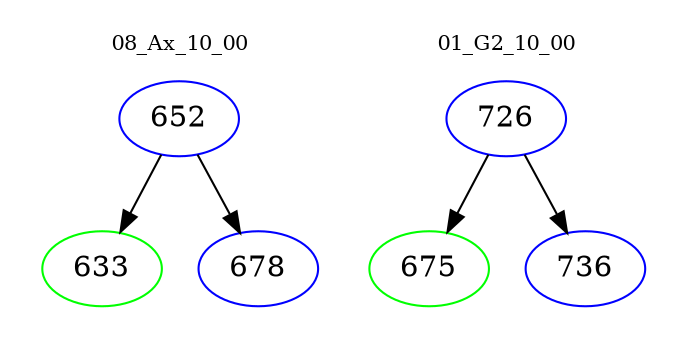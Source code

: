 digraph{
subgraph cluster_0 {
color = white
label = "08_Ax_10_00";
fontsize=10;
T0_652 [label="652", color="blue"]
T0_652 -> T0_633 [color="black"]
T0_633 [label="633", color="green"]
T0_652 -> T0_678 [color="black"]
T0_678 [label="678", color="blue"]
}
subgraph cluster_1 {
color = white
label = "01_G2_10_00";
fontsize=10;
T1_726 [label="726", color="blue"]
T1_726 -> T1_675 [color="black"]
T1_675 [label="675", color="green"]
T1_726 -> T1_736 [color="black"]
T1_736 [label="736", color="blue"]
}
}
